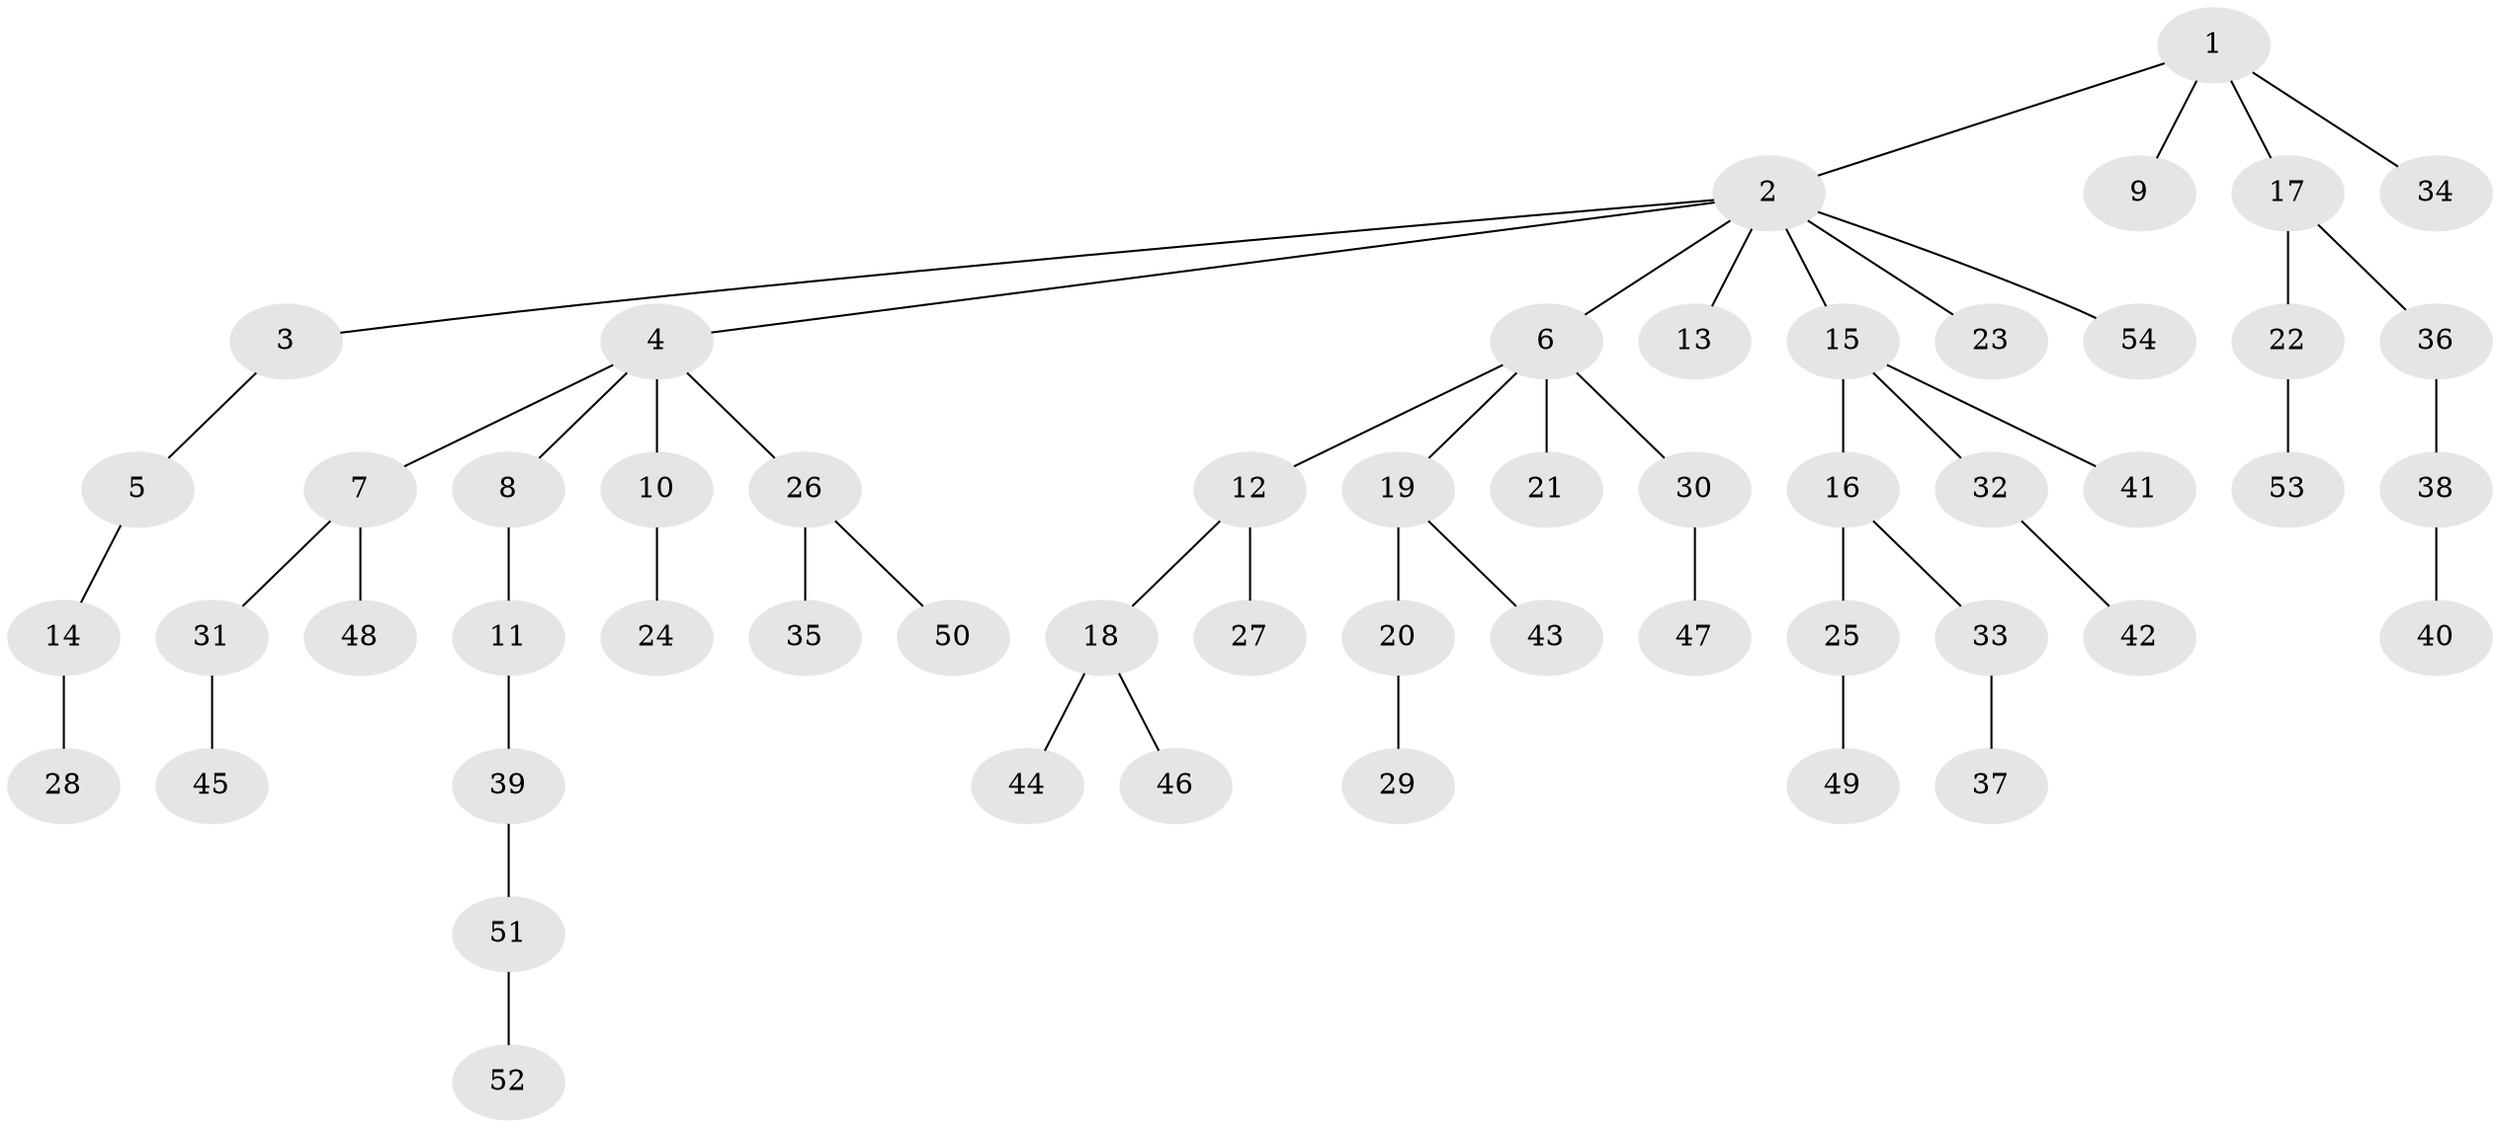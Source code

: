// coarse degree distribution, {2: 0.19047619047619047, 1: 0.6666666666666666, 4: 0.09523809523809523, 10: 0.047619047619047616}
// Generated by graph-tools (version 1.1) at 2025/56/03/04/25 21:56:01]
// undirected, 54 vertices, 53 edges
graph export_dot {
graph [start="1"]
  node [color=gray90,style=filled];
  1;
  2;
  3;
  4;
  5;
  6;
  7;
  8;
  9;
  10;
  11;
  12;
  13;
  14;
  15;
  16;
  17;
  18;
  19;
  20;
  21;
  22;
  23;
  24;
  25;
  26;
  27;
  28;
  29;
  30;
  31;
  32;
  33;
  34;
  35;
  36;
  37;
  38;
  39;
  40;
  41;
  42;
  43;
  44;
  45;
  46;
  47;
  48;
  49;
  50;
  51;
  52;
  53;
  54;
  1 -- 2;
  1 -- 9;
  1 -- 17;
  1 -- 34;
  2 -- 3;
  2 -- 4;
  2 -- 6;
  2 -- 13;
  2 -- 15;
  2 -- 23;
  2 -- 54;
  3 -- 5;
  4 -- 7;
  4 -- 8;
  4 -- 10;
  4 -- 26;
  5 -- 14;
  6 -- 12;
  6 -- 19;
  6 -- 21;
  6 -- 30;
  7 -- 31;
  7 -- 48;
  8 -- 11;
  10 -- 24;
  11 -- 39;
  12 -- 18;
  12 -- 27;
  14 -- 28;
  15 -- 16;
  15 -- 32;
  15 -- 41;
  16 -- 25;
  16 -- 33;
  17 -- 22;
  17 -- 36;
  18 -- 44;
  18 -- 46;
  19 -- 20;
  19 -- 43;
  20 -- 29;
  22 -- 53;
  25 -- 49;
  26 -- 35;
  26 -- 50;
  30 -- 47;
  31 -- 45;
  32 -- 42;
  33 -- 37;
  36 -- 38;
  38 -- 40;
  39 -- 51;
  51 -- 52;
}
